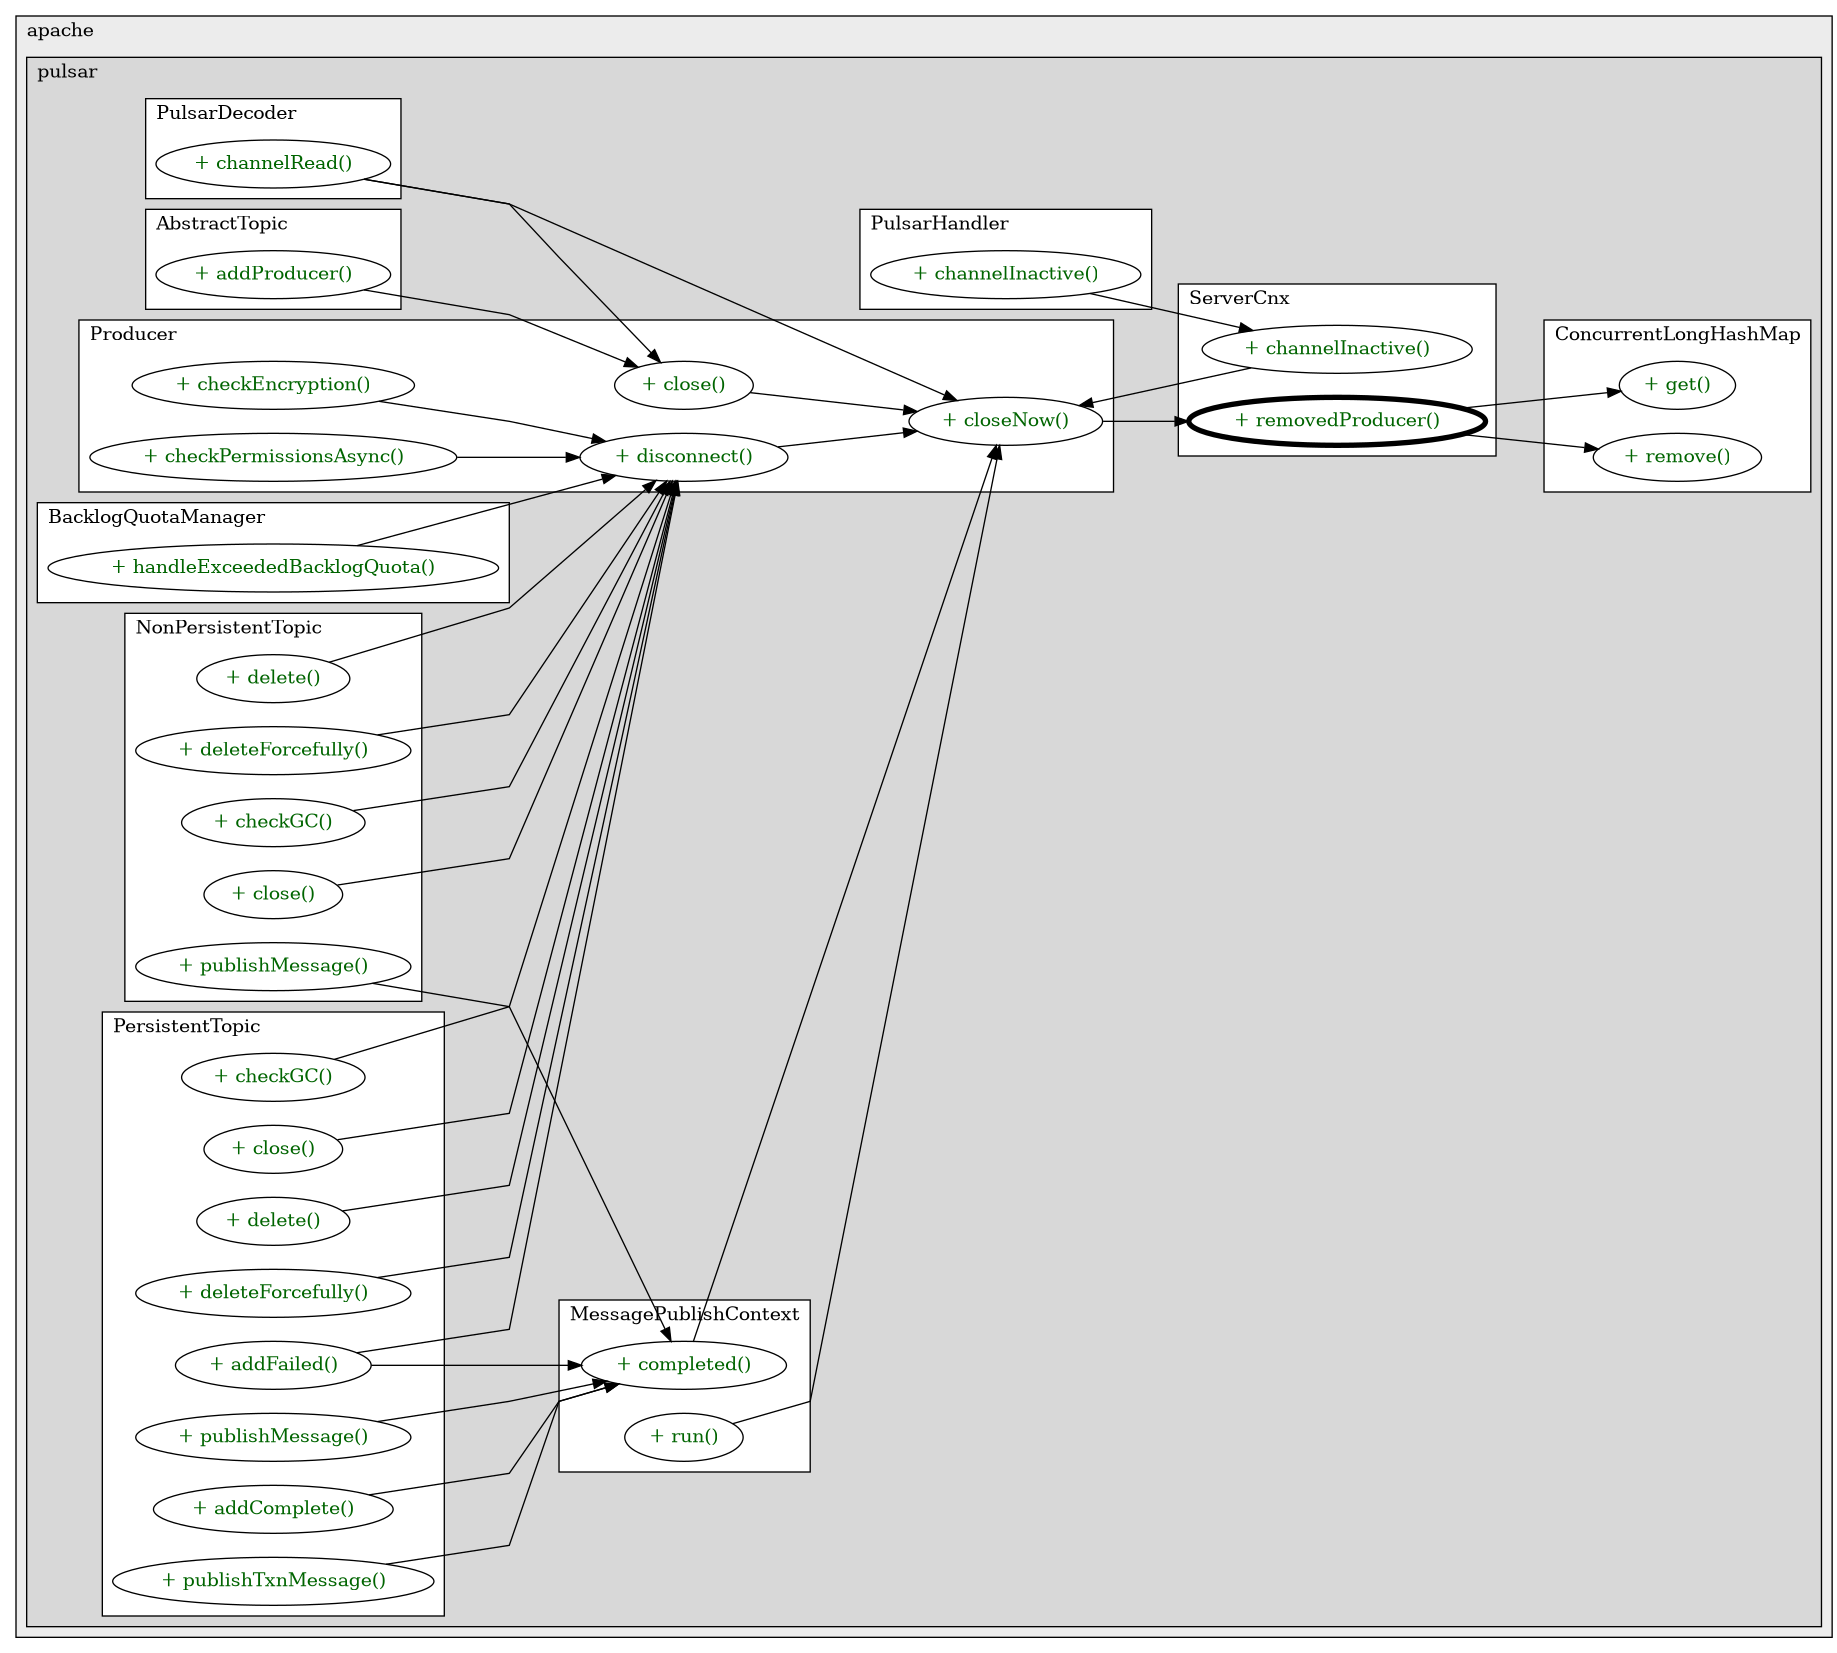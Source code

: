 @startuml

/' diagram meta data start
config=CallConfiguration;
{
  "rootMethod": "org.apache.pulsar.broker.service.ServerCnx#removedProducer(Producer)",
  "projectClassification": {
    "searchMode": "OpenProject", // OpenProject, AllProjects
    "includedProjects": "",
    "pathEndKeywords": "*.impl",
    "isClientPath": "",
    "isClientName": "",
    "isTestPath": "",
    "isTestName": "",
    "isMappingPath": "",
    "isMappingName": "",
    "isDataAccessPath": "",
    "isDataAccessName": "",
    "isDataStructurePath": "",
    "isDataStructureName": "",
    "isInterfaceStructuresPath": "",
    "isInterfaceStructuresName": "",
    "isEntryPointPath": "",
    "isEntryPointName": "",
    "treatFinalFieldsAsMandatory": false
  },
  "graphRestriction": {
    "classPackageExcludeFilter": "",
    "classPackageIncludeFilter": "",
    "classNameExcludeFilter": "",
    "classNameIncludeFilter": "",
    "methodNameExcludeFilter": "",
    "methodNameIncludeFilter": "",
    "removeByInheritance": "", // inheritance/annotation based filtering is done in a second step
    "removeByAnnotation": "",
    "removeByClassPackage": "", // cleanup the graph after inheritance/annotation based filtering is done
    "removeByClassName": "",
    "cutMappings": false,
    "cutEnum": true,
    "cutTests": true,
    "cutClient": true,
    "cutDataAccess": true,
    "cutInterfaceStructures": true,
    "cutDataStructures": true,
    "cutGetterAndSetter": true,
    "cutConstructors": true
  },
  "graphTraversal": {
    "forwardDepth": 3,
    "backwardDepth": 3,
    "classPackageExcludeFilter": "",
    "classPackageIncludeFilter": "",
    "classNameExcludeFilter": "",
    "classNameIncludeFilter": "",
    "methodNameExcludeFilter": "",
    "methodNameIncludeFilter": "",
    "hideMappings": false,
    "hideDataStructures": false,
    "hidePrivateMethods": true,
    "hideInterfaceCalls": true, // indirection: implementation -> interface (is hidden) -> implementation
    "onlyShowApplicationEntryPoints": false, // root node is included
    "useMethodCallsForStructureDiagram": "ForwardOnly" // ForwardOnly, BothDirections, No
  },
  "details": {
    "aggregation": "GroupByClass", // ByClass, GroupByClass, None
    "showMethodParametersTypes": false,
    "showMethodParametersNames": false,
    "showMethodReturnType": false,
    "showPackageLevels": 2,
    "showCallOrder": false,
    "edgeMode": "MethodsOnly", // TypesOnly, MethodsOnly, TypesAndMethods, MethodsAndDirectTypeUsage
    "showDetailedClassStructure": false
  },
  "rootClass": "org.apache.pulsar.broker.service.ServerCnx",
  "extensionCallbackMethod": "" // qualified.class.name#methodName - signature: public static String method(String)
}
diagram meta data end '/



digraph g {
    rankdir="LR"
    splines=polyline
    

'nodes 
subgraph cluster_1411517106 { 
   	label=apache
	labeljust=l
	fillcolor="#ececec"
	style=filled
   
   subgraph cluster_523310109 { 
   	label=pulsar
	labeljust=l
	fillcolor="#d8d8d8"
	style=filled
   
   subgraph cluster_1014604199 { 
   	label=PulsarDecoder
	labeljust=l
	fillcolor=white
	style=filled
   
   PulsarDecoder1070348832XXXchannelRead995363995[
	label="+ channelRead()"
	style=filled
	fillcolor=white
	tooltip="PulsarDecoder

null"
	fontcolor=darkgreen
];
} 

subgraph cluster_1301977158 { 
   	label=AbstractTopic
	labeljust=l
	fillcolor=white
	style=filled
   
   AbstractTopic1718290011XXXaddProducer1295200911[
	label="+ addProducer()"
	style=filled
	fillcolor=white
	tooltip="AbstractTopic

&#10;  Tries to add a producer to the topic. Several validations will be performed.&#10; &#10;  @param producer&#10;  @param producerQueuedFuture&#10; a future that will be triggered if the producer is being queued up prior of getting established&#10;  @return the \"topic epoch\" if there is one or empty&#10; "
	fontcolor=darkgreen
];
} 

subgraph cluster_1348467880 { 
   	label=NonPersistentTopic
	labeljust=l
	fillcolor=white
	style=filled
   
   NonPersistentTopic442146095XXXcheckGC0[
	label="+ checkGC()"
	style=filled
	fillcolor=white
	tooltip="NonPersistentTopic

null"
	fontcolor=darkgreen
];

NonPersistentTopic442146095XXXclose64711720[
	label="+ close()"
	style=filled
	fillcolor=white
	tooltip="NonPersistentTopic

&#10;  Close this topic - close all producers and subscriptions associated with this topic.&#10; &#10;  @param closeWithoutWaitingClientDisconnect don't wait for client disconnect and forcefully close managed-ledger&#10;  @return Completable future indicating completion of close operation&#10; "
	fontcolor=darkgreen
];

NonPersistentTopic442146095XXXdelete0[
	label="+ delete()"
	style=filled
	fillcolor=white
	tooltip="NonPersistentTopic

null"
	fontcolor=darkgreen
];

NonPersistentTopic442146095XXXdeleteForcefully0[
	label="+ deleteForcefully()"
	style=filled
	fillcolor=white
	tooltip="NonPersistentTopic

&#10;  Forcefully close all producers/consumers/replicators and deletes the topic.&#10; &#10;  @return&#10; "
	fontcolor=darkgreen
];

NonPersistentTopic442146095XXXpublishMessage991694241[
	label="+ publishMessage()"
	style=filled
	fillcolor=white
	tooltip="NonPersistentTopic

null"
	fontcolor=darkgreen
];
} 

subgraph cluster_1660348955 { 
   	label=Producer
	labeljust=l
	fillcolor=white
	style=filled
   
   Producer1718290011XXXcheckEncryption0[
	label="+ checkEncryption()"
	style=filled
	fillcolor=white
	tooltip="Producer

null"
	fontcolor=darkgreen
];

Producer1718290011XXXcheckPermissionsAsync0[
	label="+ checkPermissionsAsync()"
	style=filled
	fillcolor=white
	tooltip="Producer

null"
	fontcolor=darkgreen
];

Producer1718290011XXXclose64711720[
	label="+ close()"
	style=filled
	fillcolor=white
	tooltip="Producer

&#10;  Close the producer immediately if: a. the connection is dropped b. it's a graceful close and no pending publish&#10;  acks are left else wait for pending publish acks&#10; &#10;  @return completable future indicate completion of close&#10; "
	fontcolor=darkgreen
];

Producer1718290011XXXcloseNow64711720[
	label="+ closeNow()"
	style=filled
	fillcolor=white
	tooltip="Producer

null"
	fontcolor=darkgreen
];

Producer1718290011XXXdisconnect0[
	label="+ disconnect()"
	style=filled
	fillcolor=white
	tooltip="Producer

&#10;  It closes the producer from server-side and sends command to client to disconnect producer from existing&#10;  connection without closing that connection.&#10; &#10;  @return Completable future indicating completion of producer close&#10; "
	fontcolor=darkgreen
];
} 

subgraph cluster_1864234657 { 
   	label=PulsarHandler
	labeljust=l
	fillcolor=white
	style=filled
   
   PulsarHandler1070348832XXXchannelInactive604153544[
	label="+ channelInactive()"
	style=filled
	fillcolor=white
	tooltip="PulsarHandler

null"
	fontcolor=darkgreen
];
} 

subgraph cluster_1975659038 { 
   	label=MessagePublishContext
	labeljust=l
	fillcolor=white
	style=filled
   
   MessagePublishContext1660348955XXXcompleted1453117839[
	label="+ completed()"
	style=filled
	fillcolor=white
	tooltip="MessagePublishContext

&#10;  Executed from managed ledger thread when the message is persisted.&#10; "
	fontcolor=darkgreen
];

MessagePublishContext1660348955XXXrun0[
	label="+ run()"
	style=filled
	fillcolor=white
	tooltip="MessagePublishContext

&#10;  Executed from I/O thread when sending receipt back to client.&#10; "
	fontcolor=darkgreen
];
} 

subgraph cluster_330549314 { 
   	label=ConcurrentLongHashMap
	labeljust=l
	fillcolor=white
	style=filled
   
   ConcurrentLongHashMap201476337XXXget3327612[
	label="+ get()"
	style=filled
	fillcolor=white
	tooltip="ConcurrentLongHashMap

null"
	fontcolor=darkgreen
];

ConcurrentLongHashMap201476337XXXremove1897085007[
	label="+ remove()"
	style=filled
	fillcolor=white
	tooltip="ConcurrentLongHashMap

null"
	fontcolor=darkgreen
];
} 

subgraph cluster_359057108 { 
   	label=PersistentTopic
	labeljust=l
	fillcolor=white
	style=filled
   
   PersistentTopic1101090806XXXaddComplete1491430175[
	label="+ addComplete()"
	style=filled
	fillcolor=white
	tooltip="PersistentTopic

null"
	fontcolor=darkgreen
];

PersistentTopic1101090806XXXaddFailed715383354[
	label="+ addFailed()"
	style=filled
	fillcolor=white
	tooltip="PersistentTopic

null"
	fontcolor=darkgreen
];

PersistentTopic1101090806XXXcheckGC0[
	label="+ checkGC()"
	style=filled
	fillcolor=white
	tooltip="PersistentTopic

null"
	fontcolor=darkgreen
];

PersistentTopic1101090806XXXclose64711720[
	label="+ close()"
	style=filled
	fillcolor=white
	tooltip="PersistentTopic

&#10;  Close this topic - close all producers and subscriptions associated with this topic.&#10; &#10;  @param closeWithoutWaitingClientDisconnect don't wait for client disconnect and forcefully close managed-ledger&#10;  @return Completable future indicating completion of close operation&#10; "
	fontcolor=darkgreen
];

PersistentTopic1101090806XXXdelete0[
	label="+ delete()"
	style=filled
	fillcolor=white
	tooltip="PersistentTopic

&#10;  Delete the managed ledger associated with this topic.&#10; &#10;  @return Completable future indicating completion of delete operation Completed exceptionally with:&#10;  IllegalStateException if topic is still active ManagedLedgerException if ledger delete operation fails&#10; "
	fontcolor=darkgreen
];

PersistentTopic1101090806XXXdeleteForcefully0[
	label="+ deleteForcefully()"
	style=filled
	fillcolor=white
	tooltip="PersistentTopic

&#10;  Forcefully close all producers/consumers/replicators and deletes the topic. this function is used when local&#10;  cluster is removed from global-namespace replication list. Because broker doesn't allow lookup if local cluster&#10;  is not part of replication cluster list.&#10; &#10;  @return&#10; "
	fontcolor=darkgreen
];

PersistentTopic1101090806XXXpublishMessage991694241[
	label="+ publishMessage()"
	style=filled
	fillcolor=white
	tooltip="PersistentTopic

null"
	fontcolor=darkgreen
];

PersistentTopic1101090806XXXpublishTxnMessage483951322[
	label="+ publishTxnMessage()"
	style=filled
	fillcolor=white
	tooltip="PersistentTopic

&#10;  Publish Transaction message to this Topic's TransactionBuffer.&#10; &#10;  @param txnID Transaction Id&#10;  @param headersAndPayload Message data&#10;  @param publishContextPublish context&#10; "
	fontcolor=darkgreen
];
} 

subgraph cluster_56109951 { 
   	label=BacklogQuotaManager
	labeljust=l
	fillcolor=white
	style=filled
   
   BacklogQuotaManager1718290011XXXhandleExceededBacklogQuota1796186035[
	label="+ handleExceededBacklogQuota()"
	style=filled
	fillcolor=white
	tooltip="BacklogQuotaManager

&#10;  Handle exceeded size backlog by using policies set in the zookeeper for given topic.&#10; &#10;  @param persistentTopic Topic on which backlog has been exceeded&#10; "
	fontcolor=darkgreen
];
} 

subgraph cluster_923169591 { 
   	label=ServerCnx
	labeljust=l
	fillcolor=white
	style=filled
   
   ServerCnx1718290011XXXchannelInactive604153544[
	label="+ channelInactive()"
	style=filled
	fillcolor=white
	tooltip="ServerCnx

null"
	fontcolor=darkgreen
];

ServerCnx1718290011XXXremovedProducer939117646[
	label="+ removedProducer()"
	style=filled
	fillcolor=white
	tooltip="ServerCnx

null"
	penwidth=4
	fontcolor=darkgreen
];
} 
} 
} 

'edges    
AbstractTopic1718290011XXXaddProducer1295200911 -> Producer1718290011XXXclose64711720;
BacklogQuotaManager1718290011XXXhandleExceededBacklogQuota1796186035 -> Producer1718290011XXXdisconnect0;
MessagePublishContext1660348955XXXcompleted1453117839 -> Producer1718290011XXXcloseNow64711720;
MessagePublishContext1660348955XXXrun0 -> Producer1718290011XXXcloseNow64711720;
NonPersistentTopic442146095XXXcheckGC0 -> Producer1718290011XXXdisconnect0;
NonPersistentTopic442146095XXXclose64711720 -> Producer1718290011XXXdisconnect0;
NonPersistentTopic442146095XXXdelete0 -> Producer1718290011XXXdisconnect0;
NonPersistentTopic442146095XXXdeleteForcefully0 -> Producer1718290011XXXdisconnect0;
NonPersistentTopic442146095XXXpublishMessage991694241 -> MessagePublishContext1660348955XXXcompleted1453117839;
PersistentTopic1101090806XXXaddComplete1491430175 -> MessagePublishContext1660348955XXXcompleted1453117839;
PersistentTopic1101090806XXXaddFailed715383354 -> MessagePublishContext1660348955XXXcompleted1453117839;
PersistentTopic1101090806XXXaddFailed715383354 -> Producer1718290011XXXdisconnect0;
PersistentTopic1101090806XXXcheckGC0 -> Producer1718290011XXXdisconnect0;
PersistentTopic1101090806XXXclose64711720 -> Producer1718290011XXXdisconnect0;
PersistentTopic1101090806XXXdelete0 -> Producer1718290011XXXdisconnect0;
PersistentTopic1101090806XXXdeleteForcefully0 -> Producer1718290011XXXdisconnect0;
PersistentTopic1101090806XXXpublishMessage991694241 -> MessagePublishContext1660348955XXXcompleted1453117839;
PersistentTopic1101090806XXXpublishTxnMessage483951322 -> MessagePublishContext1660348955XXXcompleted1453117839;
Producer1718290011XXXcheckEncryption0 -> Producer1718290011XXXdisconnect0;
Producer1718290011XXXcheckPermissionsAsync0 -> Producer1718290011XXXdisconnect0;
Producer1718290011XXXclose64711720 -> Producer1718290011XXXcloseNow64711720;
Producer1718290011XXXcloseNow64711720 -> ServerCnx1718290011XXXremovedProducer939117646;
Producer1718290011XXXdisconnect0 -> Producer1718290011XXXcloseNow64711720;
PulsarDecoder1070348832XXXchannelRead995363995 -> Producer1718290011XXXclose64711720;
PulsarDecoder1070348832XXXchannelRead995363995 -> Producer1718290011XXXcloseNow64711720;
PulsarHandler1070348832XXXchannelInactive604153544 -> ServerCnx1718290011XXXchannelInactive604153544;
ServerCnx1718290011XXXchannelInactive604153544 -> Producer1718290011XXXcloseNow64711720;
ServerCnx1718290011XXXremovedProducer939117646 -> ConcurrentLongHashMap201476337XXXget3327612;
ServerCnx1718290011XXXremovedProducer939117646 -> ConcurrentLongHashMap201476337XXXremove1897085007;
    
}
@enduml